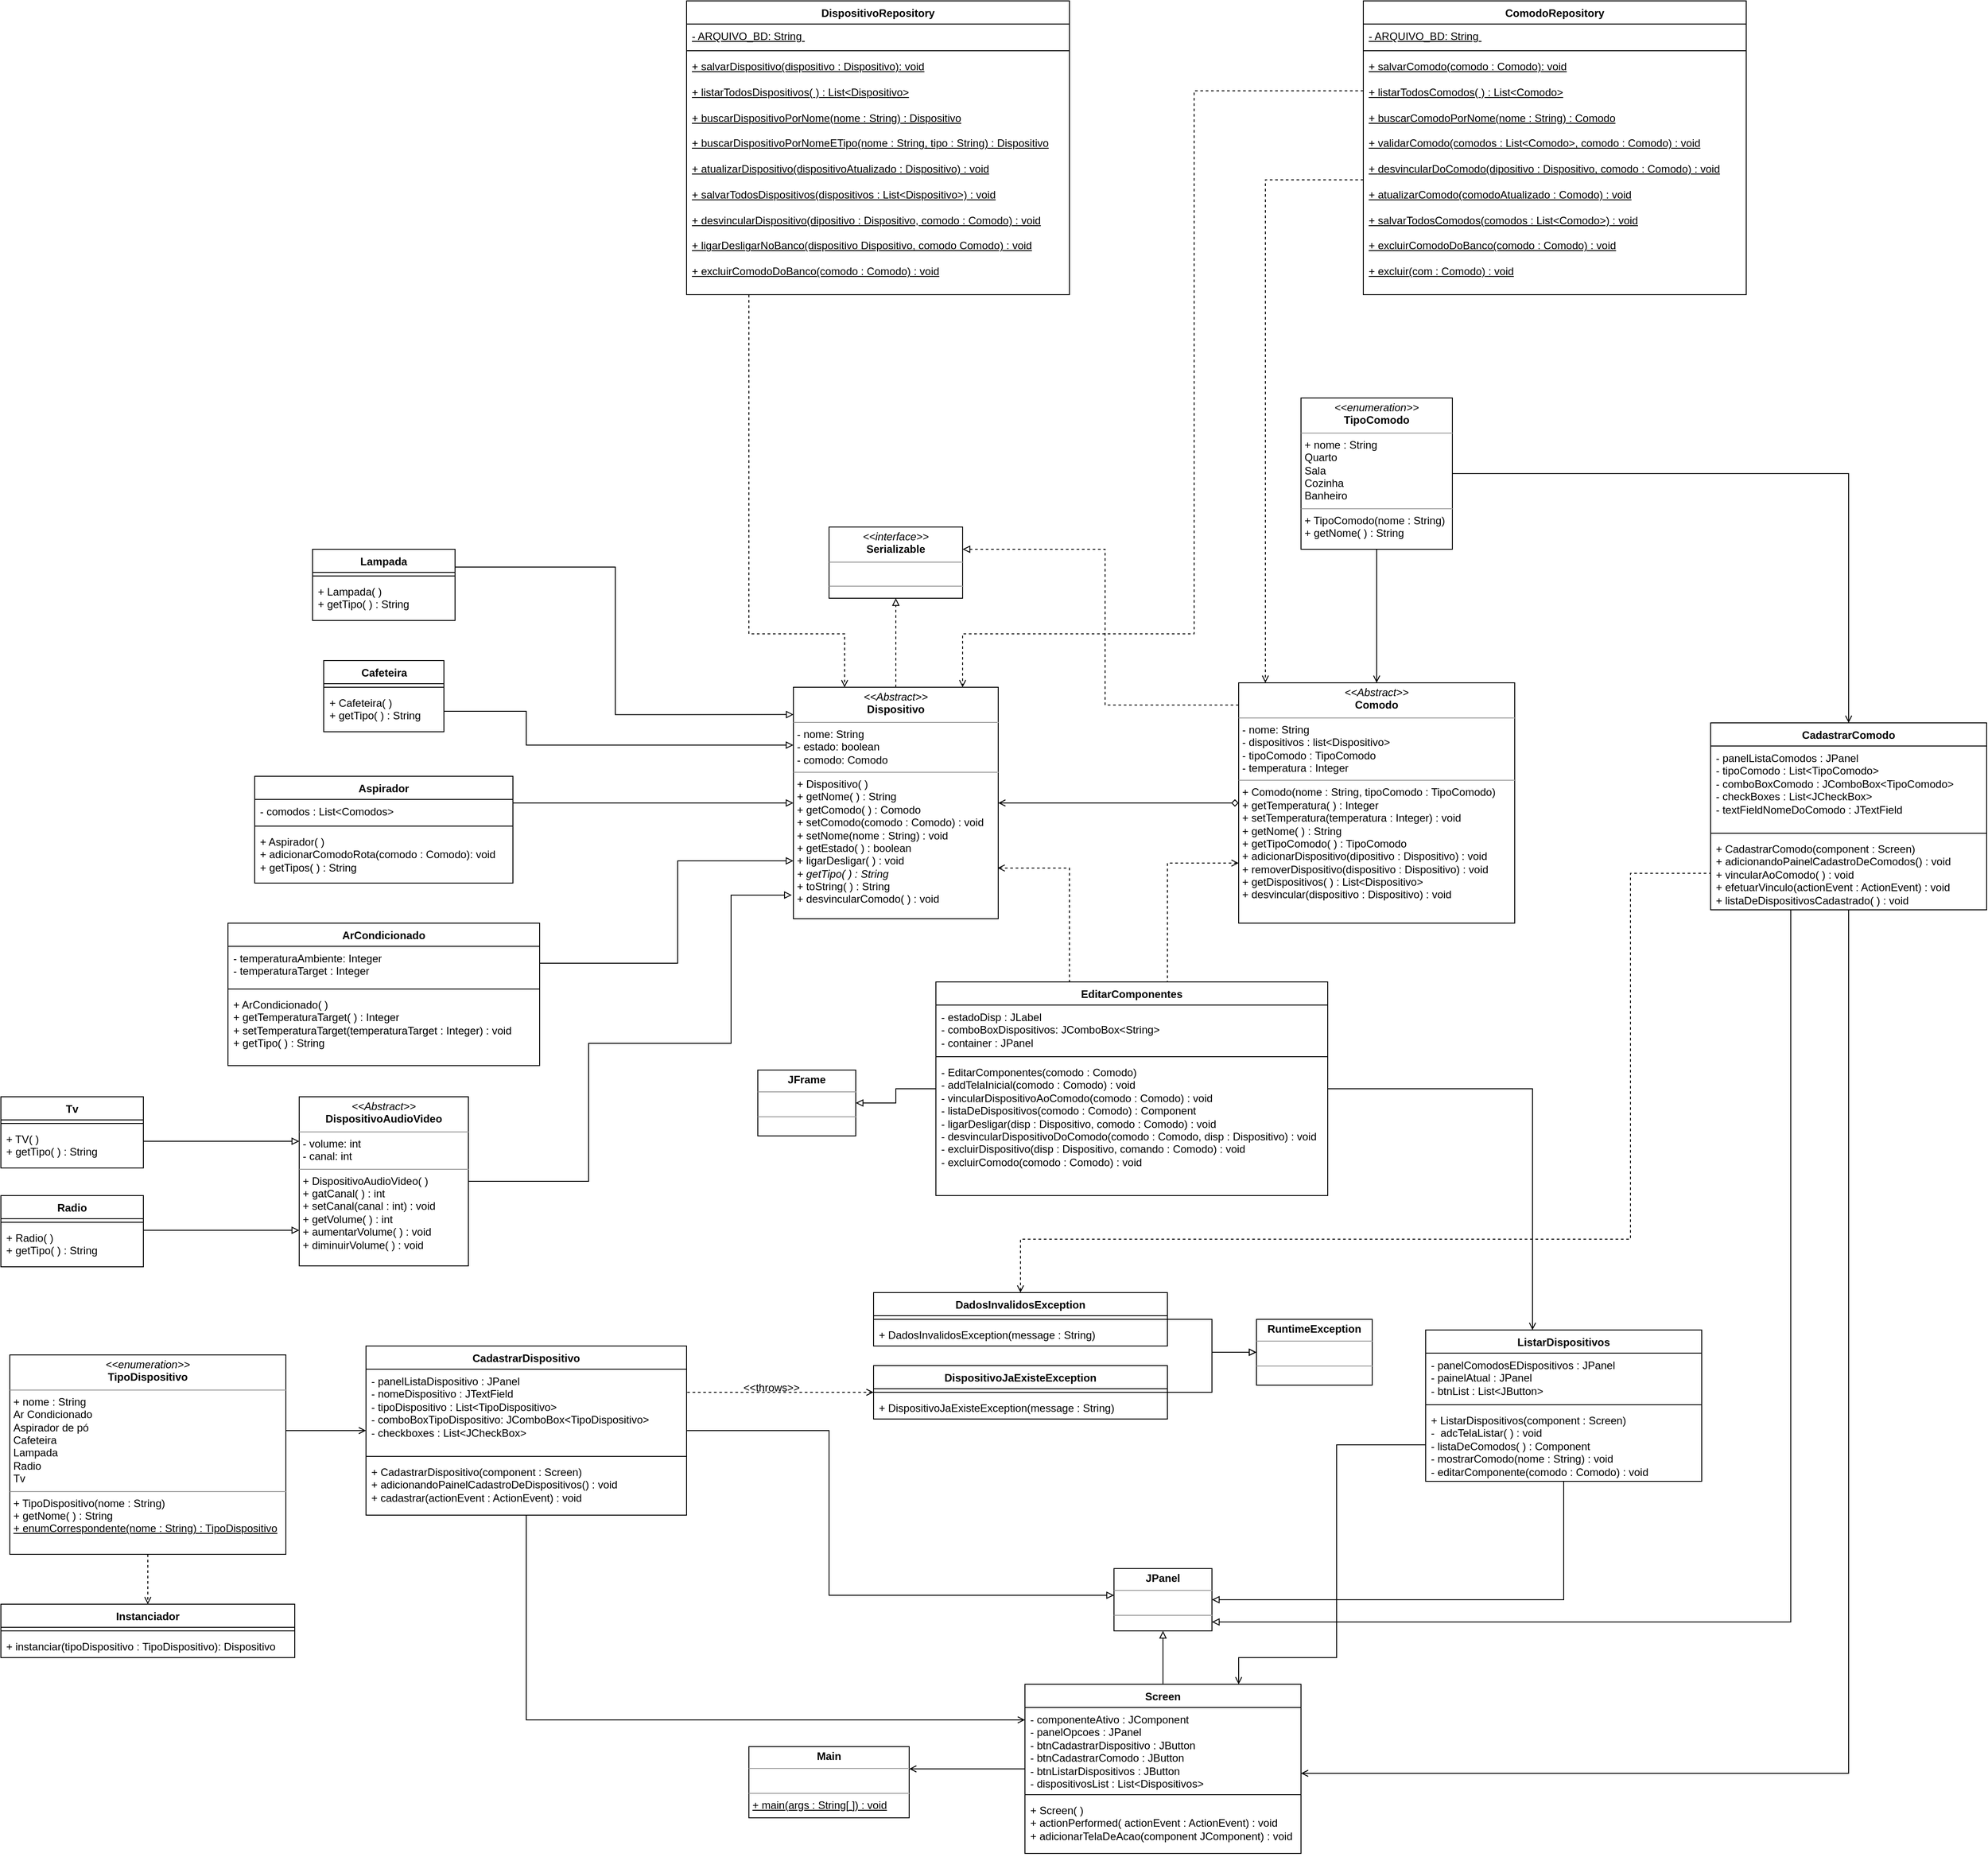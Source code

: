 <mxfile version="21.1.5" type="device">
  <diagram name="Página-1" id="9cW4-nEDKYchpZNb6eHA">
    <mxGraphModel dx="4774" dy="2460" grid="1" gridSize="10" guides="1" tooltips="1" connect="1" arrows="1" fold="1" page="1" pageScale="1" pageWidth="827" pageHeight="1169" math="0" shadow="0">
      <root>
        <mxCell id="0" />
        <mxCell id="1" parent="0" />
        <mxCell id="t9GdW167zXyRgESBG7st-1" value="" style="edgeStyle=orthogonalEdgeStyle;rounded=0;orthogonalLoop=1;jettySize=auto;html=1;endArrow=block;endFill=0;" parent="1" source="m5QQNSZ4u08WpUOfqCWW-27" target="t9GdW167zXyRgESBG7st-25" edge="1">
          <mxGeometry relative="1" as="geometry">
            <mxPoint x="-100" y="468" as="targetPoint" />
            <Array as="points">
              <mxPoint x="-770" y="360" />
              <mxPoint x="-770" y="360" />
            </Array>
          </mxGeometry>
        </mxCell>
        <mxCell id="m5QQNSZ4u08WpUOfqCWW-27" value="Tv" style="swimlane;fontStyle=1;align=center;verticalAlign=top;childLayout=stackLayout;horizontal=1;startSize=26;horizontalStack=0;resizeParent=1;resizeParentMax=0;resizeLast=0;collapsible=1;marginBottom=0;whiteSpace=wrap;html=1;" parent="1" vertex="1">
          <mxGeometry x="-960" y="310" width="160" height="80" as="geometry" />
        </mxCell>
        <mxCell id="m5QQNSZ4u08WpUOfqCWW-29" value="" style="line;strokeWidth=1;fillColor=none;align=left;verticalAlign=middle;spacingTop=-1;spacingLeft=3;spacingRight=3;rotatable=0;labelPosition=right;points=[];portConstraint=eastwest;strokeColor=inherit;" parent="m5QQNSZ4u08WpUOfqCWW-27" vertex="1">
          <mxGeometry y="26" width="160" height="8" as="geometry" />
        </mxCell>
        <mxCell id="m5QQNSZ4u08WpUOfqCWW-30" value="+ TV( )&lt;br&gt;+ getTipo( ) : String" style="text;strokeColor=none;fillColor=none;align=left;verticalAlign=top;spacingLeft=4;spacingRight=4;overflow=hidden;rotatable=0;points=[[0,0.5],[1,0.5]];portConstraint=eastwest;whiteSpace=wrap;html=1;" parent="m5QQNSZ4u08WpUOfqCWW-27" vertex="1">
          <mxGeometry y="34" width="160" height="46" as="geometry" />
        </mxCell>
        <mxCell id="WsOr0CwrHRGJlh60g0OZ-8" style="edgeStyle=orthogonalEdgeStyle;rounded=0;orthogonalLoop=1;jettySize=auto;html=1;endArrow=block;endFill=0;entryX=0.001;entryY=0.118;entryDx=0;entryDy=0;entryPerimeter=0;exitX=1;exitY=0.25;exitDx=0;exitDy=0;" edge="1" parent="1" source="m5QQNSZ4u08WpUOfqCWW-31" target="t9GdW167zXyRgESBG7st-17">
          <mxGeometry relative="1" as="geometry">
            <mxPoint x="-210" y="-190" as="targetPoint" />
            <Array as="points">
              <mxPoint x="-270" y="-285" />
              <mxPoint x="-270" y="-119" />
            </Array>
          </mxGeometry>
        </mxCell>
        <mxCell id="m5QQNSZ4u08WpUOfqCWW-31" value="Lampada" style="swimlane;fontStyle=1;align=center;verticalAlign=top;childLayout=stackLayout;horizontal=1;startSize=26;horizontalStack=0;resizeParent=1;resizeParentMax=0;resizeLast=0;collapsible=1;marginBottom=0;whiteSpace=wrap;html=1;" parent="1" vertex="1">
          <mxGeometry x="-610" y="-305" width="160" height="80" as="geometry" />
        </mxCell>
        <mxCell id="m5QQNSZ4u08WpUOfqCWW-33" value="" style="line;strokeWidth=1;fillColor=none;align=left;verticalAlign=middle;spacingTop=-1;spacingLeft=3;spacingRight=3;rotatable=0;labelPosition=right;points=[];portConstraint=eastwest;strokeColor=inherit;" parent="m5QQNSZ4u08WpUOfqCWW-31" vertex="1">
          <mxGeometry y="26" width="160" height="8" as="geometry" />
        </mxCell>
        <mxCell id="m5QQNSZ4u08WpUOfqCWW-34" value="+ Lampada( )&lt;br&gt;+ getTipo( ) : String" style="text;strokeColor=none;fillColor=none;align=left;verticalAlign=top;spacingLeft=4;spacingRight=4;overflow=hidden;rotatable=0;points=[[0,0.5],[1,0.5]];portConstraint=eastwest;whiteSpace=wrap;html=1;" parent="m5QQNSZ4u08WpUOfqCWW-31" vertex="1">
          <mxGeometry y="34" width="160" height="46" as="geometry" />
        </mxCell>
        <mxCell id="WsOr0CwrHRGJlh60g0OZ-36" style="edgeStyle=orthogonalEdgeStyle;rounded=0;orthogonalLoop=1;jettySize=auto;html=1;endArrow=block;endFill=0;" edge="1" parent="1" source="m5QQNSZ4u08WpUOfqCWW-35" target="t9GdW167zXyRgESBG7st-17">
          <mxGeometry relative="1" as="geometry">
            <Array as="points">
              <mxPoint x="-200" y="160" />
              <mxPoint x="-200" y="45" />
            </Array>
          </mxGeometry>
        </mxCell>
        <mxCell id="m5QQNSZ4u08WpUOfqCWW-35" value="ArCondicionado" style="swimlane;fontStyle=1;align=center;verticalAlign=top;childLayout=stackLayout;horizontal=1;startSize=26;horizontalStack=0;resizeParent=1;resizeParentMax=0;resizeLast=0;collapsible=1;marginBottom=0;whiteSpace=wrap;html=1;" parent="1" vertex="1">
          <mxGeometry x="-705" y="115" width="350" height="160" as="geometry" />
        </mxCell>
        <mxCell id="m5QQNSZ4u08WpUOfqCWW-36" value="- temperaturaAmbiente: Integer&lt;br&gt;- temperaturaTarget : Integer" style="text;strokeColor=none;fillColor=none;align=left;verticalAlign=top;spacingLeft=4;spacingRight=4;overflow=hidden;rotatable=0;points=[[0,0.5],[1,0.5]];portConstraint=eastwest;whiteSpace=wrap;html=1;" parent="m5QQNSZ4u08WpUOfqCWW-35" vertex="1">
          <mxGeometry y="26" width="350" height="44" as="geometry" />
        </mxCell>
        <mxCell id="m5QQNSZ4u08WpUOfqCWW-37" value="" style="line;strokeWidth=1;fillColor=none;align=left;verticalAlign=middle;spacingTop=-1;spacingLeft=3;spacingRight=3;rotatable=0;labelPosition=right;points=[];portConstraint=eastwest;strokeColor=inherit;" parent="m5QQNSZ4u08WpUOfqCWW-35" vertex="1">
          <mxGeometry y="70" width="350" height="8" as="geometry" />
        </mxCell>
        <mxCell id="m5QQNSZ4u08WpUOfqCWW-38" value="+ ArCondicionado( )&lt;br&gt;+ getTemperaturaTarget( ) : Integer&lt;br&gt;+ setTemperaturaTarget(temperaturaTarget : Integer) : void&lt;br&gt;+ getTipo( ) : String" style="text;strokeColor=none;fillColor=none;align=left;verticalAlign=top;spacingLeft=4;spacingRight=4;overflow=hidden;rotatable=0;points=[[0,0.5],[1,0.5]];portConstraint=eastwest;whiteSpace=wrap;html=1;" parent="m5QQNSZ4u08WpUOfqCWW-35" vertex="1">
          <mxGeometry y="78" width="350" height="82" as="geometry" />
        </mxCell>
        <mxCell id="t9GdW167zXyRgESBG7st-18" style="edgeStyle=orthogonalEdgeStyle;rounded=0;orthogonalLoop=1;jettySize=auto;html=1;endArrow=block;endFill=0;exitX=1;exitY=0.5;exitDx=0;exitDy=0;" parent="1" source="m5QQNSZ4u08WpUOfqCWW-50" target="t9GdW167zXyRgESBG7st-17" edge="1">
          <mxGeometry relative="1" as="geometry">
            <Array as="points">
              <mxPoint x="-370" y="-123" />
              <mxPoint x="-370" y="-85" />
            </Array>
          </mxGeometry>
        </mxCell>
        <mxCell id="m5QQNSZ4u08WpUOfqCWW-47" value="Cafeteira" style="swimlane;fontStyle=1;align=center;verticalAlign=top;childLayout=stackLayout;horizontal=1;startSize=26;horizontalStack=0;resizeParent=1;resizeParentMax=0;resizeLast=0;collapsible=1;marginBottom=0;whiteSpace=wrap;html=1;" parent="1" vertex="1">
          <mxGeometry x="-597.5" y="-180" width="135" height="80" as="geometry" />
        </mxCell>
        <mxCell id="m5QQNSZ4u08WpUOfqCWW-49" value="&#xa;&#xa;&#xa;" style="line;strokeWidth=1;fillColor=none;align=left;verticalAlign=middle;spacingTop=-1;spacingLeft=3;spacingRight=3;rotatable=0;labelPosition=right;points=[];portConstraint=eastwest;strokeColor=inherit;" parent="m5QQNSZ4u08WpUOfqCWW-47" vertex="1">
          <mxGeometry y="26" width="135" height="8" as="geometry" />
        </mxCell>
        <mxCell id="m5QQNSZ4u08WpUOfqCWW-50" value="+ Cafeteira( )&lt;br&gt;+ getTipo( ) : String" style="text;strokeColor=none;fillColor=none;align=left;verticalAlign=top;spacingLeft=4;spacingRight=4;overflow=hidden;rotatable=0;points=[[0,0.5],[1,0.5]];portConstraint=eastwest;whiteSpace=wrap;html=1;" parent="m5QQNSZ4u08WpUOfqCWW-47" vertex="1">
          <mxGeometry y="34" width="135" height="46" as="geometry" />
        </mxCell>
        <mxCell id="t9GdW167zXyRgESBG7st-2" value="" style="edgeStyle=orthogonalEdgeStyle;rounded=0;orthogonalLoop=1;jettySize=auto;html=1;endArrow=block;endFill=0;" parent="1" source="m5QQNSZ4u08WpUOfqCWW-51" target="t9GdW167zXyRgESBG7st-25" edge="1">
          <mxGeometry relative="1" as="geometry">
            <mxPoint x="-160" y="560" as="targetPoint" />
            <Array as="points">
              <mxPoint x="-740" y="460" />
              <mxPoint x="-740" y="460" />
            </Array>
          </mxGeometry>
        </mxCell>
        <mxCell id="m5QQNSZ4u08WpUOfqCWW-51" value="Radio" style="swimlane;fontStyle=1;align=center;verticalAlign=top;childLayout=stackLayout;horizontal=1;startSize=26;horizontalStack=0;resizeParent=1;resizeParentMax=0;resizeLast=0;collapsible=1;marginBottom=0;whiteSpace=wrap;html=1;" parent="1" vertex="1">
          <mxGeometry x="-960" y="421" width="160" height="80" as="geometry" />
        </mxCell>
        <mxCell id="m5QQNSZ4u08WpUOfqCWW-53" value="" style="line;strokeWidth=1;fillColor=none;align=left;verticalAlign=middle;spacingTop=-1;spacingLeft=3;spacingRight=3;rotatable=0;labelPosition=right;points=[];portConstraint=eastwest;strokeColor=inherit;" parent="m5QQNSZ4u08WpUOfqCWW-51" vertex="1">
          <mxGeometry y="26" width="160" height="8" as="geometry" />
        </mxCell>
        <mxCell id="m5QQNSZ4u08WpUOfqCWW-54" value="+ Radio( )&lt;br&gt;+ getTipo( ) : String" style="text;strokeColor=none;fillColor=none;align=left;verticalAlign=top;spacingLeft=4;spacingRight=4;overflow=hidden;rotatable=0;points=[[0,0.5],[1,0.5]];portConstraint=eastwest;whiteSpace=wrap;html=1;" parent="m5QQNSZ4u08WpUOfqCWW-51" vertex="1">
          <mxGeometry y="34" width="160" height="46" as="geometry" />
        </mxCell>
        <mxCell id="t9GdW167zXyRgESBG7st-3" style="edgeStyle=orthogonalEdgeStyle;rounded=0;orthogonalLoop=1;jettySize=auto;html=1;endArrow=block;endFill=0;entryX=-0.008;entryY=0.898;entryDx=0;entryDy=0;entryPerimeter=0;" parent="1" source="t9GdW167zXyRgESBG7st-25" target="t9GdW167zXyRgESBG7st-17" edge="1">
          <mxGeometry relative="1" as="geometry">
            <mxPoint x="-20" y="420" as="sourcePoint" />
            <mxPoint x="-20" y="330" as="targetPoint" />
            <Array as="points">
              <mxPoint x="-300" y="405" />
              <mxPoint x="-300" y="250" />
              <mxPoint x="-140" y="250" />
              <mxPoint x="-140" y="84" />
            </Array>
          </mxGeometry>
        </mxCell>
        <mxCell id="t9GdW167zXyRgESBG7st-19" style="edgeStyle=orthogonalEdgeStyle;rounded=0;orthogonalLoop=1;jettySize=auto;html=1;endArrow=block;endFill=0;" parent="1" source="m5QQNSZ4u08WpUOfqCWW-68" target="t9GdW167zXyRgESBG7st-17" edge="1">
          <mxGeometry relative="1" as="geometry">
            <mxPoint x="-225" y="70" as="targetPoint" />
            <Array as="points">
              <mxPoint x="-370" y="-20" />
              <mxPoint x="-370" y="-20" />
            </Array>
          </mxGeometry>
        </mxCell>
        <mxCell id="m5QQNSZ4u08WpUOfqCWW-68" value="Aspirador" style="swimlane;fontStyle=1;align=center;verticalAlign=top;childLayout=stackLayout;horizontal=1;startSize=26;horizontalStack=0;resizeParent=1;resizeParentMax=0;resizeLast=0;collapsible=1;marginBottom=0;whiteSpace=wrap;html=1;" parent="1" vertex="1">
          <mxGeometry x="-675" y="-50" width="290" height="120" as="geometry" />
        </mxCell>
        <mxCell id="m5QQNSZ4u08WpUOfqCWW-69" value="- comodos : List&amp;lt;Comodos&amp;gt;" style="text;strokeColor=none;fillColor=none;align=left;verticalAlign=top;spacingLeft=4;spacingRight=4;overflow=hidden;rotatable=0;points=[[0,0.5],[1,0.5]];portConstraint=eastwest;whiteSpace=wrap;html=1;" parent="m5QQNSZ4u08WpUOfqCWW-68" vertex="1">
          <mxGeometry y="26" width="290" height="26" as="geometry" />
        </mxCell>
        <mxCell id="m5QQNSZ4u08WpUOfqCWW-70" value="" style="line;strokeWidth=1;fillColor=none;align=left;verticalAlign=middle;spacingTop=-1;spacingLeft=3;spacingRight=3;rotatable=0;labelPosition=right;points=[];portConstraint=eastwest;strokeColor=inherit;" parent="m5QQNSZ4u08WpUOfqCWW-68" vertex="1">
          <mxGeometry y="52" width="290" height="8" as="geometry" />
        </mxCell>
        <mxCell id="m5QQNSZ4u08WpUOfqCWW-71" value="+ Aspirador( )&lt;br&gt;+ adicionarComodoRota(comodo : Comodo): void&lt;br&gt;+ getTipos( ) : String" style="text;strokeColor=none;fillColor=none;align=left;verticalAlign=top;spacingLeft=4;spacingRight=4;overflow=hidden;rotatable=0;points=[[0,0.5],[1,0.5]];portConstraint=eastwest;whiteSpace=wrap;html=1;" parent="m5QQNSZ4u08WpUOfqCWW-68" vertex="1">
          <mxGeometry y="60" width="290" height="60" as="geometry" />
        </mxCell>
        <mxCell id="t9GdW167zXyRgESBG7st-27" style="edgeStyle=orthogonalEdgeStyle;rounded=0;orthogonalLoop=1;jettySize=auto;html=1;endArrow=none;endFill=0;startArrow=open;startFill=0;" parent="1" source="t9GdW167zXyRgESBG7st-4" target="WsOr0CwrHRGJlh60g0OZ-9" edge="1">
          <mxGeometry relative="1" as="geometry">
            <Array as="points" />
            <mxPoint x="640" y="-250" as="sourcePoint" />
            <mxPoint x="290" y="-77.0" as="targetPoint" />
          </mxGeometry>
        </mxCell>
        <mxCell id="t9GdW167zXyRgESBG7st-4" value="&lt;p style=&quot;margin:0px;margin-top:4px;text-align:center;&quot;&gt;&lt;i&gt;&amp;lt;&amp;lt;Abstract&amp;gt;&amp;gt;&lt;/i&gt;&lt;br&gt;&lt;b&gt;Comodo&lt;/b&gt;&lt;/p&gt;&lt;hr size=&quot;1&quot;&gt;&lt;p style=&quot;margin:0px;margin-left:4px;&quot;&gt;- nome: String&lt;/p&gt;&lt;p style=&quot;margin:0px;margin-left:4px;&quot;&gt;- dispositivos : list&amp;lt;Dispositivo&amp;gt;&lt;/p&gt;&lt;p style=&quot;margin:0px;margin-left:4px;&quot;&gt;- tipoComodo : TipoComodo&lt;/p&gt;&lt;p style=&quot;margin:0px;margin-left:4px;&quot;&gt;- temperatura : Integer&lt;/p&gt;&lt;hr size=&quot;1&quot;&gt;&lt;p style=&quot;margin:0px;margin-left:4px;&quot;&gt;+ Comodo(nome : String, tipoComodo : TipoComodo)&lt;br&gt;&lt;/p&gt;&lt;p style=&quot;margin:0px;margin-left:4px;&quot;&gt;+ getTemperatura( ) : Integer&lt;/p&gt;&lt;p style=&quot;margin:0px;margin-left:4px;&quot;&gt;+ setTemperatura(temperatura : Integer) : void&lt;/p&gt;&lt;p style=&quot;margin:0px;margin-left:4px;&quot;&gt;+ getNome( ) : String&lt;/p&gt;&lt;p style=&quot;margin:0px;margin-left:4px;&quot;&gt;+ getTipoComodo( ) : TipoComodo&lt;/p&gt;&lt;p style=&quot;margin:0px;margin-left:4px;&quot;&gt;+ adicionarDispositivo(dipositivo : Dispositivo) : void&lt;/p&gt;&lt;p style=&quot;margin:0px;margin-left:4px;&quot;&gt;+ removerDispositivo(dispositivo : Dispositivo) : void&lt;/p&gt;&lt;p style=&quot;margin:0px;margin-left:4px;&quot;&gt;+ getDispositivos( ) : List&amp;lt;Dispositivo&amp;gt;&lt;/p&gt;&lt;p style=&quot;margin:0px;margin-left:4px;&quot;&gt;+ desvincular(dispositivo : Dispositivo) : void&lt;/p&gt;" style="verticalAlign=top;align=left;overflow=fill;fontSize=12;fontFamily=Helvetica;html=1;whiteSpace=wrap;" parent="1" vertex="1">
          <mxGeometry x="430" y="-155" width="310" height="270" as="geometry" />
        </mxCell>
        <mxCell id="WsOr0CwrHRGJlh60g0OZ-44" style="edgeStyle=orthogonalEdgeStyle;rounded=0;orthogonalLoop=1;jettySize=auto;html=1;endArrow=open;endFill=0;dashed=1;" edge="1" parent="1" source="t9GdW167zXyRgESBG7st-11" target="E7f-zxkmuoUivOyX0J2V-10">
          <mxGeometry relative="1" as="geometry" />
        </mxCell>
        <mxCell id="t9GdW167zXyRgESBG7st-11" value="&lt;p style=&quot;margin:0px;margin-top:4px;text-align:center;&quot;&gt;&lt;i&gt;&amp;lt;&amp;lt;enumeration&amp;gt;&amp;gt;&lt;/i&gt;&lt;br&gt;&lt;b&gt;TipoDispositivo&lt;/b&gt;&lt;/p&gt;&lt;hr size=&quot;1&quot;&gt;&lt;p style=&quot;margin:0px;margin-left:4px;&quot;&gt;+ nome : String&lt;/p&gt;&lt;p style=&quot;margin:0px;margin-left:4px;&quot;&gt;Ar Condicionado&lt;/p&gt;&lt;p style=&quot;margin:0px;margin-left:4px;&quot;&gt;Aspirador de pó&lt;/p&gt;&lt;p style=&quot;margin:0px;margin-left:4px;&quot;&gt;Cafeteira&lt;/p&gt;&lt;p style=&quot;margin:0px;margin-left:4px;&quot;&gt;Lampada&lt;/p&gt;&lt;p style=&quot;margin:0px;margin-left:4px;&quot;&gt;Radio&lt;/p&gt;&lt;p style=&quot;margin:0px;margin-left:4px;&quot;&gt;Tv&lt;/p&gt;&lt;hr size=&quot;1&quot;&gt;&lt;p style=&quot;margin:0px;margin-left:4px;&quot;&gt;+ TipoDispositivo(nome : String)&lt;br&gt;&lt;/p&gt;&lt;p style=&quot;margin:0px;margin-left:4px;&quot;&gt;+ getNome( ) : String&lt;/p&gt;&lt;p style=&quot;margin:0px;margin-left:4px;&quot;&gt;&lt;u&gt;+ enumCorrespondente(nome : String) : TipoDispositivo&lt;/u&gt;&lt;/p&gt;" style="verticalAlign=top;align=left;overflow=fill;fontSize=12;fontFamily=Helvetica;html=1;whiteSpace=wrap;" parent="1" vertex="1">
          <mxGeometry x="-950" y="600" width="310" height="224" as="geometry" />
        </mxCell>
        <mxCell id="WsOr0CwrHRGJlh60g0OZ-41" style="edgeStyle=orthogonalEdgeStyle;rounded=0;orthogonalLoop=1;jettySize=auto;html=1;dashed=1;endArrow=block;endFill=0;" edge="1" parent="1" source="t9GdW167zXyRgESBG7st-17" target="WsOr0CwrHRGJlh60g0OZ-40">
          <mxGeometry relative="1" as="geometry" />
        </mxCell>
        <mxCell id="WsOr0CwrHRGJlh60g0OZ-42" style="edgeStyle=orthogonalEdgeStyle;rounded=0;orthogonalLoop=1;jettySize=auto;html=1;startArrow=open;startFill=0;endArrow=diamond;endFill=0;" edge="1" parent="1" source="t9GdW167zXyRgESBG7st-17" target="t9GdW167zXyRgESBG7st-4">
          <mxGeometry relative="1" as="geometry" />
        </mxCell>
        <mxCell id="t9GdW167zXyRgESBG7st-17" value="&lt;p style=&quot;margin:0px;margin-top:4px;text-align:center;&quot;&gt;&lt;i&gt;&amp;lt;&amp;lt;Abstract&amp;gt;&amp;gt;&lt;/i&gt;&lt;br&gt;&lt;b&gt;Dispositivo&lt;/b&gt;&lt;/p&gt;&lt;hr size=&quot;1&quot;&gt;&lt;p style=&quot;margin:0px;margin-left:4px;&quot;&gt;- nome: String&lt;/p&gt;&lt;p style=&quot;margin:0px;margin-left:4px;&quot;&gt;- estado: boolean&lt;/p&gt;&lt;p style=&quot;margin:0px;margin-left:4px;&quot;&gt;- comodo: Comodo&lt;/p&gt;&lt;hr size=&quot;1&quot;&gt;&lt;p style=&quot;margin:0px;margin-left:4px;&quot;&gt;+ Dispositivo( )&lt;/p&gt;&lt;p style=&quot;margin:0px;margin-left:4px;&quot;&gt;+ getNome( ) : String&lt;/p&gt;&lt;p style=&quot;margin:0px;margin-left:4px;&quot;&gt;+ getComodo( ) : Comodo&lt;/p&gt;&lt;p style=&quot;margin:0px;margin-left:4px;&quot;&gt;+ setComodo(comodo : Comodo) : void&lt;/p&gt;&lt;p style=&quot;margin:0px;margin-left:4px;&quot;&gt;+ setNome(nome : String) : void&lt;/p&gt;&lt;p style=&quot;margin:0px;margin-left:4px;&quot;&gt;+ getEstado( ) : boolean&lt;/p&gt;&lt;p style=&quot;margin:0px;margin-left:4px;&quot;&gt;+ ligarDesligar( ) : void&lt;/p&gt;&lt;p style=&quot;margin:0px;margin-left:4px;&quot;&gt;&lt;i&gt;+ getTipo( ) : String&lt;/i&gt;&lt;/p&gt;&lt;p style=&quot;margin:0px;margin-left:4px;&quot;&gt;+ toString( ) : String&lt;/p&gt;&lt;p style=&quot;margin:0px;margin-left:4px;&quot;&gt;+ desvincularComodo( ) : void&lt;/p&gt;" style="verticalAlign=top;align=left;overflow=fill;fontSize=12;fontFamily=Helvetica;html=1;whiteSpace=wrap;" parent="1" vertex="1">
          <mxGeometry x="-70" y="-150" width="230" height="260" as="geometry" />
        </mxCell>
        <mxCell id="t9GdW167zXyRgESBG7st-25" value="&lt;p style=&quot;margin:0px;margin-top:4px;text-align:center;&quot;&gt;&lt;i&gt;&amp;lt;&amp;lt;Abstract&amp;gt;&amp;gt;&lt;/i&gt;&lt;br&gt;&lt;b&gt;DispositivoAudioVideo&lt;/b&gt;&lt;/p&gt;&lt;hr size=&quot;1&quot;&gt;&lt;p style=&quot;margin:0px;margin-left:4px;&quot;&gt;- volume: int&lt;/p&gt;&lt;p style=&quot;margin:0px;margin-left:4px;&quot;&gt;- canal: int&lt;/p&gt;&lt;hr size=&quot;1&quot;&gt;&lt;p style=&quot;margin:0px;margin-left:4px;&quot;&gt;+ DispositivoAudioVideo( )&lt;/p&gt;&lt;p style=&quot;margin:0px;margin-left:4px;&quot;&gt;+ gatCanal( ) : int&lt;/p&gt;&lt;p style=&quot;margin:0px;margin-left:4px;&quot;&gt;+ setCanal(canal : int) : void&lt;/p&gt;&lt;p style=&quot;margin:0px;margin-left:4px;&quot;&gt;+ getVolume( ) : int&lt;/p&gt;&lt;p style=&quot;margin:0px;margin-left:4px;&quot;&gt;+ aumentarVolume( ) : void&lt;/p&gt;&lt;p style=&quot;margin:0px;margin-left:4px;&quot;&gt;+ diminuirVolume( ) : void&lt;/p&gt;" style="verticalAlign=top;align=left;overflow=fill;fontSize=12;fontFamily=Helvetica;html=1;whiteSpace=wrap;" parent="1" vertex="1">
          <mxGeometry x="-625" y="310" width="190" height="190" as="geometry" />
        </mxCell>
        <mxCell id="E7f-zxkmuoUivOyX0J2V-1" value="ComodoRepository" style="swimlane;fontStyle=1;align=center;verticalAlign=top;childLayout=stackLayout;horizontal=1;startSize=26;horizontalStack=0;resizeParent=1;resizeParentMax=0;resizeLast=0;collapsible=1;marginBottom=0;whiteSpace=wrap;html=1;" parent="1" vertex="1">
          <mxGeometry x="570" y="-921" width="430" height="330" as="geometry" />
        </mxCell>
        <mxCell id="E7f-zxkmuoUivOyX0J2V-2" value="&lt;u&gt;- ARQUIVO_BD: String&amp;nbsp;&lt;/u&gt;" style="text;strokeColor=none;fillColor=none;align=left;verticalAlign=top;spacingLeft=4;spacingRight=4;overflow=hidden;rotatable=0;points=[[0,0.5],[1,0.5]];portConstraint=eastwest;whiteSpace=wrap;html=1;" parent="E7f-zxkmuoUivOyX0J2V-1" vertex="1">
          <mxGeometry y="26" width="430" height="26" as="geometry" />
        </mxCell>
        <mxCell id="E7f-zxkmuoUivOyX0J2V-3" value="" style="line;strokeWidth=1;fillColor=none;align=left;verticalAlign=middle;spacingTop=-1;spacingLeft=3;spacingRight=3;rotatable=0;labelPosition=right;points=[];portConstraint=eastwest;strokeColor=inherit;" parent="E7f-zxkmuoUivOyX0J2V-1" vertex="1">
          <mxGeometry y="52" width="430" height="8" as="geometry" />
        </mxCell>
        <mxCell id="E7f-zxkmuoUivOyX0J2V-4" value="&lt;u&gt;+ salvarComodo(comodo : Comodo): void&lt;br&gt;&lt;br&gt;+ listarTodosComodos( ) : List&amp;lt;Comodo&amp;gt;&lt;br&gt;&lt;br&gt;+ buscarComodoPorNome(nome : String) : Comodo&lt;br&gt;&lt;br&gt;+ validarComodo(comodos : List&amp;lt;Comodo&amp;gt;, comodo : Comodo) : void&lt;br&gt;&lt;br&gt;+&amp;nbsp;&lt;/u&gt;&lt;u style=&quot;border-color: var(--border-color);&quot;&gt;desvincularDoComodo(dipositivo : Dispositivo, comodo : Comodo) : void&lt;/u&gt;&lt;u&gt;&lt;br&gt;&lt;br&gt;+ atualizarComodo(comodoAtualizado : Comodo) : void&lt;br&gt;&lt;br&gt;+ salvarTodosComodos(comodos : List&amp;lt;Comodo&amp;gt;) : void&lt;br&gt;&lt;br&gt;+ excluirComodoDoBanco(comodo : Comodo) : void&lt;br&gt;&lt;br&gt;+ excluir(com : Comodo) : void&lt;br&gt;&lt;/u&gt;" style="text;strokeColor=none;fillColor=none;align=left;verticalAlign=top;spacingLeft=4;spacingRight=4;overflow=hidden;rotatable=0;points=[[0,0.5],[1,0.5]];portConstraint=eastwest;whiteSpace=wrap;html=1;" parent="E7f-zxkmuoUivOyX0J2V-1" vertex="1">
          <mxGeometry y="60" width="430" height="270" as="geometry" />
        </mxCell>
        <mxCell id="E7f-zxkmuoUivOyX0J2V-6" value="DispositivoRepository" style="swimlane;fontStyle=1;align=center;verticalAlign=top;childLayout=stackLayout;horizontal=1;startSize=26;horizontalStack=0;resizeParent=1;resizeParentMax=0;resizeLast=0;collapsible=1;marginBottom=0;whiteSpace=wrap;html=1;" parent="1" vertex="1">
          <mxGeometry x="-190" y="-921" width="430" height="330" as="geometry" />
        </mxCell>
        <mxCell id="E7f-zxkmuoUivOyX0J2V-7" value="&lt;u&gt;- ARQUIVO_BD: String&amp;nbsp;&lt;/u&gt;" style="text;strokeColor=none;fillColor=none;align=left;verticalAlign=top;spacingLeft=4;spacingRight=4;overflow=hidden;rotatable=0;points=[[0,0.5],[1,0.5]];portConstraint=eastwest;whiteSpace=wrap;html=1;" parent="E7f-zxkmuoUivOyX0J2V-6" vertex="1">
          <mxGeometry y="26" width="430" height="26" as="geometry" />
        </mxCell>
        <mxCell id="E7f-zxkmuoUivOyX0J2V-8" value="" style="line;strokeWidth=1;fillColor=none;align=left;verticalAlign=middle;spacingTop=-1;spacingLeft=3;spacingRight=3;rotatable=0;labelPosition=right;points=[];portConstraint=eastwest;strokeColor=inherit;" parent="E7f-zxkmuoUivOyX0J2V-6" vertex="1">
          <mxGeometry y="52" width="430" height="8" as="geometry" />
        </mxCell>
        <mxCell id="E7f-zxkmuoUivOyX0J2V-9" value="&lt;u&gt;+ salvarDispositivo(dispositivo : Dispositivo): void&lt;br&gt;&lt;br&gt;+ listarTodosDispositivos( ) : List&amp;lt;Dispositivo&amp;gt;&lt;br&gt;&lt;br&gt;+ buscarDispositivoPorNome(nome : String) : Dispositivo&lt;br&gt;&lt;br&gt;&lt;/u&gt;&lt;u style=&quot;border-color: var(--border-color);&quot;&gt;+ buscarDispositivoPorNomeETipo(nome : String, tipo : String) : Dispositivo&lt;/u&gt;&lt;u&gt;&lt;br&gt;&lt;br&gt;&lt;/u&gt;&lt;u style=&quot;border-color: var(--border-color);&quot;&gt;+ atualizarDispositivo(dispositivoAtualizado : Dispositivo) : void&lt;/u&gt;&lt;u&gt;&lt;br&gt;&lt;br&gt;+ salvarTodosDispositivos(dispositivos : List&amp;lt;Dispositivo&amp;gt;) : void&lt;br&gt;&lt;br&gt;&lt;/u&gt;&lt;u style=&quot;border-color: var(--border-color);&quot;&gt;+&amp;nbsp;&lt;/u&gt;&lt;u style=&quot;border-color: var(--border-color);&quot;&gt;desvincularDispositivo(dipositivo : Dispositivo, comodo : Comodo) : void&lt;br&gt;&lt;/u&gt;&lt;u&gt;&lt;br&gt;+ ligarDesligarNoBanco(dispositivo Dispositivo, comodo Comodo) : void&lt;br&gt;&lt;br&gt;+ excluirComodoDoBanco(comodo : Comodo) : void&lt;br&gt;&lt;/u&gt;" style="text;strokeColor=none;fillColor=none;align=left;verticalAlign=top;spacingLeft=4;spacingRight=4;overflow=hidden;rotatable=0;points=[[0,0.5],[1,0.5]];portConstraint=eastwest;whiteSpace=wrap;html=1;" parent="E7f-zxkmuoUivOyX0J2V-6" vertex="1">
          <mxGeometry y="60" width="430" height="270" as="geometry" />
        </mxCell>
        <mxCell id="E7f-zxkmuoUivOyX0J2V-10" value="Instanciador" style="swimlane;fontStyle=1;align=center;verticalAlign=top;childLayout=stackLayout;horizontal=1;startSize=26;horizontalStack=0;resizeParent=1;resizeParentMax=0;resizeLast=0;collapsible=1;marginBottom=0;whiteSpace=wrap;html=1;" parent="1" vertex="1">
          <mxGeometry x="-960" y="880" width="330" height="60" as="geometry" />
        </mxCell>
        <mxCell id="E7f-zxkmuoUivOyX0J2V-12" value="" style="line;strokeWidth=1;fillColor=none;align=left;verticalAlign=middle;spacingTop=-1;spacingLeft=3;spacingRight=3;rotatable=0;labelPosition=right;points=[];portConstraint=eastwest;strokeColor=inherit;" parent="E7f-zxkmuoUivOyX0J2V-10" vertex="1">
          <mxGeometry y="26" width="330" height="8" as="geometry" />
        </mxCell>
        <mxCell id="E7f-zxkmuoUivOyX0J2V-13" value="+ instanciar(tipoDispositivo : TipoDispositivo): Dispositivo" style="text;strokeColor=none;fillColor=none;align=left;verticalAlign=top;spacingLeft=4;spacingRight=4;overflow=hidden;rotatable=0;points=[[0,0.5],[1,0.5]];portConstraint=eastwest;whiteSpace=wrap;html=1;" parent="E7f-zxkmuoUivOyX0J2V-10" vertex="1">
          <mxGeometry y="34" width="330" height="26" as="geometry" />
        </mxCell>
        <mxCell id="WsOr0CwrHRGJlh60g0OZ-9" value="&lt;p style=&quot;margin:0px;margin-top:4px;text-align:center;&quot;&gt;&lt;i&gt;&amp;lt;&amp;lt;enumeration&amp;gt;&amp;gt;&lt;/i&gt;&lt;br&gt;&lt;b&gt;TipoComodo&lt;/b&gt;&lt;/p&gt;&lt;hr size=&quot;1&quot;&gt;&lt;p style=&quot;margin:0px;margin-left:4px;&quot;&gt;+ nome : String&lt;/p&gt;&lt;p style=&quot;margin:0px;margin-left:4px;&quot;&gt;&lt;span style=&quot;background-color: initial;&quot;&gt;Quarto&lt;/span&gt;&lt;/p&gt;&lt;p style=&quot;margin:0px;margin-left:4px;&quot;&gt;&lt;span style=&quot;background-color: initial;&quot;&gt;Sala&lt;br&gt;&lt;/span&gt;&lt;/p&gt;&lt;p style=&quot;margin:0px;margin-left:4px;&quot;&gt;&lt;span style=&quot;background-color: initial;&quot;&gt;Cozinha&lt;/span&gt;&lt;/p&gt;&lt;p style=&quot;margin:0px;margin-left:4px;&quot;&gt;&lt;span style=&quot;background-color: initial;&quot;&gt;Banheiro&lt;/span&gt;&lt;/p&gt;&lt;hr size=&quot;1&quot;&gt;&lt;p style=&quot;margin:0px;margin-left:4px;&quot;&gt;+ TipoComodo(nome : String)&lt;br&gt;&lt;/p&gt;&lt;p style=&quot;margin:0px;margin-left:4px;&quot;&gt;+ getNome( ) : String&lt;/p&gt;" style="verticalAlign=top;align=left;overflow=fill;fontSize=12;fontFamily=Helvetica;html=1;whiteSpace=wrap;" vertex="1" parent="1">
          <mxGeometry x="500" y="-475" width="170" height="170" as="geometry" />
        </mxCell>
        <mxCell id="WsOr0CwrHRGJlh60g0OZ-78" style="edgeStyle=orthogonalEdgeStyle;rounded=0;orthogonalLoop=1;jettySize=auto;html=1;endArrow=open;endFill=0;" edge="1" parent="1" source="WsOr0CwrHRGJlh60g0OZ-10" target="WsOr0CwrHRGJlh60g0OZ-77">
          <mxGeometry relative="1" as="geometry">
            <Array as="points">
              <mxPoint x="90" y="1065" />
              <mxPoint x="90" y="1065" />
            </Array>
          </mxGeometry>
        </mxCell>
        <mxCell id="WsOr0CwrHRGJlh60g0OZ-10" value="Screen" style="swimlane;fontStyle=1;align=center;verticalAlign=top;childLayout=stackLayout;horizontal=1;startSize=26;horizontalStack=0;resizeParent=1;resizeParentMax=0;resizeLast=0;collapsible=1;marginBottom=0;whiteSpace=wrap;html=1;" vertex="1" parent="1">
          <mxGeometry x="190" y="970" width="310" height="190" as="geometry" />
        </mxCell>
        <mxCell id="WsOr0CwrHRGJlh60g0OZ-11" value="- componenteAtivo : JComponent&lt;br&gt;- panelOpcoes : JPanel&lt;br&gt;- btnCadastrarDispositivo : JButton&lt;br&gt;- btnCadastrarComodo : JButton&lt;br&gt;- btnListarDispositivos : JButton&lt;br&gt;- dispositivosList : List&amp;lt;Dispositivos&amp;gt;" style="text;strokeColor=none;fillColor=none;align=left;verticalAlign=top;spacingLeft=4;spacingRight=4;overflow=hidden;rotatable=0;points=[[0,0.5],[1,0.5]];portConstraint=eastwest;whiteSpace=wrap;html=1;" vertex="1" parent="WsOr0CwrHRGJlh60g0OZ-10">
          <mxGeometry y="26" width="310" height="94" as="geometry" />
        </mxCell>
        <mxCell id="WsOr0CwrHRGJlh60g0OZ-12" value="" style="line;strokeWidth=1;fillColor=none;align=left;verticalAlign=middle;spacingTop=-1;spacingLeft=3;spacingRight=3;rotatable=0;labelPosition=right;points=[];portConstraint=eastwest;strokeColor=inherit;" vertex="1" parent="WsOr0CwrHRGJlh60g0OZ-10">
          <mxGeometry y="120" width="310" height="8" as="geometry" />
        </mxCell>
        <mxCell id="WsOr0CwrHRGJlh60g0OZ-13" value="+ Screen( )&lt;br&gt;+ actionPerformed( actionEvent : ActionEvent) : void&lt;br&gt;+ adicionarTelaDeAcao(component JComponent) : void" style="text;strokeColor=none;fillColor=none;align=left;verticalAlign=top;spacingLeft=4;spacingRight=4;overflow=hidden;rotatable=0;points=[[0,0.5],[1,0.5]];portConstraint=eastwest;whiteSpace=wrap;html=1;" vertex="1" parent="WsOr0CwrHRGJlh60g0OZ-10">
          <mxGeometry y="128" width="310" height="62" as="geometry" />
        </mxCell>
        <mxCell id="WsOr0CwrHRGJlh60g0OZ-47" style="edgeStyle=orthogonalEdgeStyle;rounded=0;orthogonalLoop=1;jettySize=auto;html=1;endArrow=block;endFill=0;" edge="1" parent="1" source="WsOr0CwrHRGJlh60g0OZ-14" target="WsOr0CwrHRGJlh60g0OZ-46">
          <mxGeometry relative="1" as="geometry">
            <Array as="points">
              <mxPoint x="1050" y="900" />
            </Array>
          </mxGeometry>
        </mxCell>
        <mxCell id="WsOr0CwrHRGJlh60g0OZ-14" value="CadastrarComodo" style="swimlane;fontStyle=1;align=center;verticalAlign=top;childLayout=stackLayout;horizontal=1;startSize=26;horizontalStack=0;resizeParent=1;resizeParentMax=0;resizeLast=0;collapsible=1;marginBottom=0;whiteSpace=wrap;html=1;" vertex="1" parent="1">
          <mxGeometry x="960" y="-110" width="310" height="210" as="geometry" />
        </mxCell>
        <mxCell id="WsOr0CwrHRGJlh60g0OZ-15" value="- panelListaComodos : JPanel&lt;br&gt;- tipoComodo : List&amp;lt;TipoComodo&amp;gt;&lt;br&gt;- comboBoxComodo : JComboBox&amp;lt;TipoComodo&amp;gt;&lt;br&gt;- checkBoxes : List&amp;lt;JCheckBox&amp;gt;&lt;br&gt;- textFieldNomeDoComodo : JTextField" style="text;strokeColor=none;fillColor=none;align=left;verticalAlign=top;spacingLeft=4;spacingRight=4;overflow=hidden;rotatable=0;points=[[0,0.5],[1,0.5]];portConstraint=eastwest;whiteSpace=wrap;html=1;" vertex="1" parent="WsOr0CwrHRGJlh60g0OZ-14">
          <mxGeometry y="26" width="310" height="94" as="geometry" />
        </mxCell>
        <mxCell id="WsOr0CwrHRGJlh60g0OZ-16" value="" style="line;strokeWidth=1;fillColor=none;align=left;verticalAlign=middle;spacingTop=-1;spacingLeft=3;spacingRight=3;rotatable=0;labelPosition=right;points=[];portConstraint=eastwest;strokeColor=inherit;" vertex="1" parent="WsOr0CwrHRGJlh60g0OZ-14">
          <mxGeometry y="120" width="310" height="8" as="geometry" />
        </mxCell>
        <mxCell id="WsOr0CwrHRGJlh60g0OZ-17" value="+ CadastrarComodo(component : Screen)&lt;br&gt;+ adicionandoPainelCadastroDeComodos() : void&lt;br&gt;+ vincularAoComodo( ) : void&lt;br&gt;+ efetuarVinculo(actionEvent : ActionEvent) : void&lt;br&gt;+ listaDeDispositivosCadastrado( ) : void" style="text;strokeColor=none;fillColor=none;align=left;verticalAlign=top;spacingLeft=4;spacingRight=4;overflow=hidden;rotatable=0;points=[[0,0.5],[1,0.5]];portConstraint=eastwest;whiteSpace=wrap;html=1;" vertex="1" parent="WsOr0CwrHRGJlh60g0OZ-14">
          <mxGeometry y="128" width="310" height="82" as="geometry" />
        </mxCell>
        <mxCell id="WsOr0CwrHRGJlh60g0OZ-18" value="CadastrarDispositivo" style="swimlane;fontStyle=1;align=center;verticalAlign=top;childLayout=stackLayout;horizontal=1;startSize=26;horizontalStack=0;resizeParent=1;resizeParentMax=0;resizeLast=0;collapsible=1;marginBottom=0;whiteSpace=wrap;html=1;" vertex="1" parent="1">
          <mxGeometry x="-550" y="590" width="360" height="190" as="geometry" />
        </mxCell>
        <mxCell id="WsOr0CwrHRGJlh60g0OZ-19" value="- panelListaDispositivo : JPanel&lt;br&gt;- nomeDispositivo : JTextField&lt;br&gt;- tipoDispositivo : List&amp;lt;TipoDispositivo&amp;gt;&lt;br&gt;- comboBoxTipoDispositivo: JComboBox&amp;lt;TipoDispositivo&amp;gt;&lt;br&gt;- checkboxes : List&amp;lt;JCheckBox&amp;gt;" style="text;strokeColor=none;fillColor=none;align=left;verticalAlign=top;spacingLeft=4;spacingRight=4;overflow=hidden;rotatable=0;points=[[0,0.5],[1,0.5]];portConstraint=eastwest;whiteSpace=wrap;html=1;" vertex="1" parent="WsOr0CwrHRGJlh60g0OZ-18">
          <mxGeometry y="26" width="360" height="94" as="geometry" />
        </mxCell>
        <mxCell id="WsOr0CwrHRGJlh60g0OZ-20" value="" style="line;strokeWidth=1;fillColor=none;align=left;verticalAlign=middle;spacingTop=-1;spacingLeft=3;spacingRight=3;rotatable=0;labelPosition=right;points=[];portConstraint=eastwest;strokeColor=inherit;" vertex="1" parent="WsOr0CwrHRGJlh60g0OZ-18">
          <mxGeometry y="120" width="360" height="8" as="geometry" />
        </mxCell>
        <mxCell id="WsOr0CwrHRGJlh60g0OZ-21" value="+ CadastrarDispositivo(component : Screen)&lt;br&gt;+ adicionandoPainelCadastroDeDispositivos() : void&lt;br&gt;+ cadastrar(actionEvent : ActionEvent) : void" style="text;strokeColor=none;fillColor=none;align=left;verticalAlign=top;spacingLeft=4;spacingRight=4;overflow=hidden;rotatable=0;points=[[0,0.5],[1,0.5]];portConstraint=eastwest;whiteSpace=wrap;html=1;" vertex="1" parent="WsOr0CwrHRGJlh60g0OZ-18">
          <mxGeometry y="128" width="360" height="62" as="geometry" />
        </mxCell>
        <mxCell id="WsOr0CwrHRGJlh60g0OZ-22" value="EditarComponentes" style="swimlane;fontStyle=1;align=center;verticalAlign=top;childLayout=stackLayout;horizontal=1;startSize=26;horizontalStack=0;resizeParent=1;resizeParentMax=0;resizeLast=0;collapsible=1;marginBottom=0;whiteSpace=wrap;html=1;" vertex="1" parent="1">
          <mxGeometry x="90" y="181" width="440" height="240" as="geometry" />
        </mxCell>
        <mxCell id="WsOr0CwrHRGJlh60g0OZ-23" value="- estadoDisp : JLabel&lt;br&gt;- comboBoxDispositivos: JComboBox&amp;lt;String&amp;gt;&lt;br&gt;- container : JPanel" style="text;strokeColor=none;fillColor=none;align=left;verticalAlign=top;spacingLeft=4;spacingRight=4;overflow=hidden;rotatable=0;points=[[0,0.5],[1,0.5]];portConstraint=eastwest;whiteSpace=wrap;html=1;" vertex="1" parent="WsOr0CwrHRGJlh60g0OZ-22">
          <mxGeometry y="26" width="440" height="54" as="geometry" />
        </mxCell>
        <mxCell id="WsOr0CwrHRGJlh60g0OZ-24" value="" style="line;strokeWidth=1;fillColor=none;align=left;verticalAlign=middle;spacingTop=-1;spacingLeft=3;spacingRight=3;rotatable=0;labelPosition=right;points=[];portConstraint=eastwest;strokeColor=inherit;" vertex="1" parent="WsOr0CwrHRGJlh60g0OZ-22">
          <mxGeometry y="80" width="440" height="8" as="geometry" />
        </mxCell>
        <mxCell id="WsOr0CwrHRGJlh60g0OZ-25" value="- EditarComponentes(comodo : Comodo)&lt;br&gt;- addTelaInicial(comodo : Comodo) : void&lt;br&gt;- vincularDispositivoAoComodo(comodo : Comodo) : void&lt;br&gt;- listaDeDispositivos(comodo : Comodo) : Component&lt;br&gt;- ligarDesligar(disp : Dispositivo, comodo : Comodo) : void&lt;br&gt;- desvincularDispositivoDoComodo(comodo : Comodo, disp : Dispositivo) : void&lt;br&gt;- excluirDispositivo(disp : Dispositivo, comando : Comodo) : void&lt;br&gt;- excluirComodo(comodo : Comodo) : void" style="text;strokeColor=none;fillColor=none;align=left;verticalAlign=top;spacingLeft=4;spacingRight=4;overflow=hidden;rotatable=0;points=[[0,0.5],[1,0.5]];portConstraint=eastwest;whiteSpace=wrap;html=1;" vertex="1" parent="WsOr0CwrHRGJlh60g0OZ-22">
          <mxGeometry y="88" width="440" height="152" as="geometry" />
        </mxCell>
        <mxCell id="WsOr0CwrHRGJlh60g0OZ-26" value="ListarDispositivos" style="swimlane;fontStyle=1;align=center;verticalAlign=top;childLayout=stackLayout;horizontal=1;startSize=26;horizontalStack=0;resizeParent=1;resizeParentMax=0;resizeLast=0;collapsible=1;marginBottom=0;whiteSpace=wrap;html=1;" vertex="1" parent="1">
          <mxGeometry x="640" y="572" width="310" height="170" as="geometry" />
        </mxCell>
        <mxCell id="WsOr0CwrHRGJlh60g0OZ-27" value="- panelComodosEDispositivos : JPanel&lt;br&gt;- painelAtual : JPanel&lt;br&gt;- btnList : List&amp;lt;JButton&amp;gt;&lt;br&gt;" style="text;strokeColor=none;fillColor=none;align=left;verticalAlign=top;spacingLeft=4;spacingRight=4;overflow=hidden;rotatable=0;points=[[0,0.5],[1,0.5]];portConstraint=eastwest;whiteSpace=wrap;html=1;" vertex="1" parent="WsOr0CwrHRGJlh60g0OZ-26">
          <mxGeometry y="26" width="310" height="54" as="geometry" />
        </mxCell>
        <mxCell id="WsOr0CwrHRGJlh60g0OZ-28" value="" style="line;strokeWidth=1;fillColor=none;align=left;verticalAlign=middle;spacingTop=-1;spacingLeft=3;spacingRight=3;rotatable=0;labelPosition=right;points=[];portConstraint=eastwest;strokeColor=inherit;" vertex="1" parent="WsOr0CwrHRGJlh60g0OZ-26">
          <mxGeometry y="80" width="310" height="8" as="geometry" />
        </mxCell>
        <mxCell id="WsOr0CwrHRGJlh60g0OZ-29" value="+ ListarDispositivos(component : Screen)&lt;br&gt;-&amp;nbsp; adcTelaListar( ) : void&lt;br&gt;- listaDeComodos( ) : Component&lt;br&gt;- mostrarComodo(nome : String) : void&lt;br&gt;- editarComponente(comodo : Comodo) : void" style="text;strokeColor=none;fillColor=none;align=left;verticalAlign=top;spacingLeft=4;spacingRight=4;overflow=hidden;rotatable=0;points=[[0,0.5],[1,0.5]];portConstraint=eastwest;whiteSpace=wrap;html=1;" vertex="1" parent="WsOr0CwrHRGJlh60g0OZ-26">
          <mxGeometry y="88" width="310" height="82" as="geometry" />
        </mxCell>
        <mxCell id="WsOr0CwrHRGJlh60g0OZ-30" value="DadosInvalidosException" style="swimlane;fontStyle=1;align=center;verticalAlign=top;childLayout=stackLayout;horizontal=1;startSize=26;horizontalStack=0;resizeParent=1;resizeParentMax=0;resizeLast=0;collapsible=1;marginBottom=0;whiteSpace=wrap;html=1;" vertex="1" parent="1">
          <mxGeometry x="20" y="530" width="330" height="60" as="geometry" />
        </mxCell>
        <mxCell id="WsOr0CwrHRGJlh60g0OZ-31" value="" style="line;strokeWidth=1;fillColor=none;align=left;verticalAlign=middle;spacingTop=-1;spacingLeft=3;spacingRight=3;rotatable=0;labelPosition=right;points=[];portConstraint=eastwest;strokeColor=inherit;" vertex="1" parent="WsOr0CwrHRGJlh60g0OZ-30">
          <mxGeometry y="26" width="330" height="8" as="geometry" />
        </mxCell>
        <mxCell id="WsOr0CwrHRGJlh60g0OZ-32" value="+ DadosInvalidosException(message : String)" style="text;strokeColor=none;fillColor=none;align=left;verticalAlign=top;spacingLeft=4;spacingRight=4;overflow=hidden;rotatable=0;points=[[0,0.5],[1,0.5]];portConstraint=eastwest;whiteSpace=wrap;html=1;" vertex="1" parent="WsOr0CwrHRGJlh60g0OZ-30">
          <mxGeometry y="34" width="330" height="26" as="geometry" />
        </mxCell>
        <mxCell id="WsOr0CwrHRGJlh60g0OZ-33" value="DispositivoJaExisteException" style="swimlane;fontStyle=1;align=center;verticalAlign=top;childLayout=stackLayout;horizontal=1;startSize=26;horizontalStack=0;resizeParent=1;resizeParentMax=0;resizeLast=0;collapsible=1;marginBottom=0;whiteSpace=wrap;html=1;" vertex="1" parent="1">
          <mxGeometry x="20" y="612" width="330" height="60" as="geometry" />
        </mxCell>
        <mxCell id="WsOr0CwrHRGJlh60g0OZ-34" value="" style="line;strokeWidth=1;fillColor=none;align=left;verticalAlign=middle;spacingTop=-1;spacingLeft=3;spacingRight=3;rotatable=0;labelPosition=right;points=[];portConstraint=eastwest;strokeColor=inherit;" vertex="1" parent="WsOr0CwrHRGJlh60g0OZ-33">
          <mxGeometry y="26" width="330" height="8" as="geometry" />
        </mxCell>
        <mxCell id="WsOr0CwrHRGJlh60g0OZ-35" value="+ DispositivoJaExisteException(message : String)" style="text;strokeColor=none;fillColor=none;align=left;verticalAlign=top;spacingLeft=4;spacingRight=4;overflow=hidden;rotatable=0;points=[[0,0.5],[1,0.5]];portConstraint=eastwest;whiteSpace=wrap;html=1;" vertex="1" parent="WsOr0CwrHRGJlh60g0OZ-33">
          <mxGeometry y="34" width="330" height="26" as="geometry" />
        </mxCell>
        <mxCell id="WsOr0CwrHRGJlh60g0OZ-40" value="&lt;p style=&quot;margin:0px;margin-top:4px;text-align:center;&quot;&gt;&lt;i&gt;&amp;lt;&amp;lt;interface&amp;gt;&amp;gt;&lt;/i&gt;&lt;br&gt;&lt;b&gt;Serializable&lt;/b&gt;&lt;/p&gt;&lt;hr size=&quot;1&quot;&gt;&lt;p style=&quot;margin:0px;margin-left:4px;&quot;&gt;&lt;br&gt;&lt;/p&gt;&lt;hr size=&quot;1&quot;&gt;&lt;p style=&quot;margin:0px;margin-left:4px;&quot;&gt;&lt;br&gt;&lt;/p&gt;" style="verticalAlign=top;align=left;overflow=fill;fontSize=12;fontFamily=Helvetica;html=1;whiteSpace=wrap;" vertex="1" parent="1">
          <mxGeometry x="-30" y="-330" width="150" height="80" as="geometry" />
        </mxCell>
        <mxCell id="WsOr0CwrHRGJlh60g0OZ-43" style="edgeStyle=orthogonalEdgeStyle;rounded=0;orthogonalLoop=1;jettySize=auto;html=1;dashed=1;endArrow=block;endFill=0;" edge="1" parent="1" source="t9GdW167zXyRgESBG7st-4" target="WsOr0CwrHRGJlh60g0OZ-40">
          <mxGeometry relative="1" as="geometry">
            <mxPoint x="55" y="-140" as="sourcePoint" />
            <mxPoint x="55" y="-250" as="targetPoint" />
            <Array as="points">
              <mxPoint x="280" y="-130" />
              <mxPoint x="280" y="-305" />
            </Array>
          </mxGeometry>
        </mxCell>
        <mxCell id="WsOr0CwrHRGJlh60g0OZ-46" value="&lt;p style=&quot;margin:0px;margin-top:4px;text-align:center;&quot;&gt;&lt;b&gt;JPanel&lt;/b&gt;&lt;/p&gt;&lt;hr size=&quot;1&quot;&gt;&lt;p style=&quot;margin:0px;margin-left:4px;&quot;&gt;&lt;br&gt;&lt;/p&gt;&lt;hr size=&quot;1&quot;&gt;&lt;p style=&quot;margin:0px;margin-left:4px;&quot;&gt;&lt;br&gt;&lt;/p&gt;" style="verticalAlign=top;align=left;overflow=fill;fontSize=12;fontFamily=Helvetica;html=1;whiteSpace=wrap;" vertex="1" parent="1">
          <mxGeometry x="290" y="840" width="110" height="70" as="geometry" />
        </mxCell>
        <mxCell id="WsOr0CwrHRGJlh60g0OZ-48" style="edgeStyle=orthogonalEdgeStyle;rounded=0;orthogonalLoop=1;jettySize=auto;html=1;endArrow=block;endFill=0;" edge="1" parent="1" source="WsOr0CwrHRGJlh60g0OZ-10" target="WsOr0CwrHRGJlh60g0OZ-46">
          <mxGeometry relative="1" as="geometry">
            <mxPoint x="1075" y="366" as="sourcePoint" />
            <mxPoint x="992" y="250" as="targetPoint" />
          </mxGeometry>
        </mxCell>
        <mxCell id="WsOr0CwrHRGJlh60g0OZ-49" style="edgeStyle=orthogonalEdgeStyle;rounded=0;orthogonalLoop=1;jettySize=auto;html=1;endArrow=none;endFill=0;startArrow=open;startFill=0;exitX=0.5;exitY=0;exitDx=0;exitDy=0;" edge="1" parent="1" source="WsOr0CwrHRGJlh60g0OZ-14" target="WsOr0CwrHRGJlh60g0OZ-9">
          <mxGeometry relative="1" as="geometry">
            <Array as="points">
              <mxPoint x="1115" y="-390" />
            </Array>
            <mxPoint x="595" y="-145" as="sourcePoint" />
            <mxPoint x="595" y="-295" as="targetPoint" />
          </mxGeometry>
        </mxCell>
        <mxCell id="WsOr0CwrHRGJlh60g0OZ-50" style="edgeStyle=orthogonalEdgeStyle;rounded=0;orthogonalLoop=1;jettySize=auto;html=1;endArrow=block;endFill=0;" edge="1" parent="1" source="WsOr0CwrHRGJlh60g0OZ-18" target="WsOr0CwrHRGJlh60g0OZ-46">
          <mxGeometry relative="1" as="geometry">
            <mxPoint x="325" y="350" as="sourcePoint" />
            <mxPoint x="325" y="260" as="targetPoint" />
            <Array as="points">
              <mxPoint x="-30" y="870" />
            </Array>
          </mxGeometry>
        </mxCell>
        <mxCell id="WsOr0CwrHRGJlh60g0OZ-51" style="edgeStyle=orthogonalEdgeStyle;rounded=0;orthogonalLoop=1;jettySize=auto;html=1;endArrow=none;endFill=0;startArrow=open;startFill=0;" edge="1" parent="1" source="WsOr0CwrHRGJlh60g0OZ-18" target="t9GdW167zXyRgESBG7st-11">
          <mxGeometry relative="1" as="geometry">
            <Array as="points">
              <mxPoint x="-330" y="655" />
              <mxPoint x="-330" y="702" />
            </Array>
            <mxPoint x="155" y="920" as="sourcePoint" />
            <mxPoint x="-290" y="640" as="targetPoint" />
          </mxGeometry>
        </mxCell>
        <mxCell id="WsOr0CwrHRGJlh60g0OZ-52" style="edgeStyle=orthogonalEdgeStyle;rounded=0;orthogonalLoop=1;jettySize=auto;html=1;endArrow=block;endFill=0;" edge="1" parent="1" source="WsOr0CwrHRGJlh60g0OZ-26" target="WsOr0CwrHRGJlh60g0OZ-46">
          <mxGeometry relative="1" as="geometry">
            <mxPoint x="325" y="350" as="sourcePoint" />
            <mxPoint x="325" y="260" as="targetPoint" />
            <Array as="points">
              <mxPoint x="540" y="875" />
              <mxPoint x="540" y="875" />
            </Array>
          </mxGeometry>
        </mxCell>
        <mxCell id="WsOr0CwrHRGJlh60g0OZ-53" value="&lt;p style=&quot;margin:0px;margin-top:4px;text-align:center;&quot;&gt;&lt;b&gt;JFrame&lt;/b&gt;&lt;/p&gt;&lt;hr size=&quot;1&quot;&gt;&lt;p style=&quot;margin:0px;margin-left:4px;&quot;&gt;&lt;br&gt;&lt;/p&gt;&lt;hr size=&quot;1&quot;&gt;&lt;p style=&quot;margin:0px;margin-left:4px;&quot;&gt;&lt;br&gt;&lt;/p&gt;" style="verticalAlign=top;align=left;overflow=fill;fontSize=12;fontFamily=Helvetica;html=1;whiteSpace=wrap;" vertex="1" parent="1">
          <mxGeometry x="-110" y="280" width="110" height="74" as="geometry" />
        </mxCell>
        <mxCell id="WsOr0CwrHRGJlh60g0OZ-54" style="edgeStyle=orthogonalEdgeStyle;rounded=0;orthogonalLoop=1;jettySize=auto;html=1;endArrow=block;endFill=0;" edge="1" parent="1" source="WsOr0CwrHRGJlh60g0OZ-22" target="WsOr0CwrHRGJlh60g0OZ-53">
          <mxGeometry relative="1" as="geometry">
            <mxPoint x="70" y="747" as="sourcePoint" />
            <mxPoint x="70" y="657" as="targetPoint" />
          </mxGeometry>
        </mxCell>
        <mxCell id="WsOr0CwrHRGJlh60g0OZ-55" style="edgeStyle=orthogonalEdgeStyle;rounded=0;orthogonalLoop=1;jettySize=auto;html=1;endArrow=open;endFill=0;startArrow=none;startFill=0;dashed=1;" edge="1" parent="1" source="E7f-zxkmuoUivOyX0J2V-4" target="t9GdW167zXyRgESBG7st-4">
          <mxGeometry relative="1" as="geometry">
            <Array as="points">
              <mxPoint x="460" y="-720" />
            </Array>
            <mxPoint x="330" y="-315" as="sourcePoint" />
            <mxPoint x="330" y="-465" as="targetPoint" />
          </mxGeometry>
        </mxCell>
        <mxCell id="WsOr0CwrHRGJlh60g0OZ-56" style="edgeStyle=orthogonalEdgeStyle;rounded=0;orthogonalLoop=1;jettySize=auto;html=1;endArrow=open;endFill=0;startArrow=none;startFill=0;dashed=1;entryX=0.25;entryY=0;entryDx=0;entryDy=0;" edge="1" parent="1" source="E7f-zxkmuoUivOyX0J2V-9" target="t9GdW167zXyRgESBG7st-17">
          <mxGeometry relative="1" as="geometry">
            <Array as="points">
              <mxPoint x="-120" y="-210" />
              <mxPoint x="-12" y="-210" />
            </Array>
            <mxPoint x="414" y="-700" as="sourcePoint" />
            <mxPoint x="304" y="-135" as="targetPoint" />
          </mxGeometry>
        </mxCell>
        <mxCell id="WsOr0CwrHRGJlh60g0OZ-57" style="edgeStyle=orthogonalEdgeStyle;rounded=0;orthogonalLoop=1;jettySize=auto;html=1;endArrow=open;endFill=0;startArrow=none;startFill=0;dashed=1;" edge="1" parent="1" source="E7f-zxkmuoUivOyX0J2V-1" target="t9GdW167zXyRgESBG7st-17">
          <mxGeometry relative="1" as="geometry">
            <Array as="points">
              <mxPoint x="380" y="-820" />
              <mxPoint x="380" y="-210" />
              <mxPoint x="120" y="-210" />
            </Array>
            <mxPoint x="590" y="-700" as="sourcePoint" />
            <mxPoint x="480" y="-135" as="targetPoint" />
          </mxGeometry>
        </mxCell>
        <mxCell id="WsOr0CwrHRGJlh60g0OZ-60" style="edgeStyle=orthogonalEdgeStyle;rounded=0;orthogonalLoop=1;jettySize=auto;html=1;endArrow=none;endFill=0;startArrow=open;startFill=0;dashed=1;exitX=0.997;exitY=0.781;exitDx=0;exitDy=0;exitPerimeter=0;" edge="1" parent="1" source="t9GdW167zXyRgESBG7st-17" target="WsOr0CwrHRGJlh60g0OZ-22">
          <mxGeometry relative="1" as="geometry">
            <Array as="points">
              <mxPoint x="240" y="53" />
            </Array>
            <mxPoint x="240" y="-131" as="sourcePoint" />
            <mxPoint x="348" y="310" as="targetPoint" />
          </mxGeometry>
        </mxCell>
        <mxCell id="WsOr0CwrHRGJlh60g0OZ-61" style="edgeStyle=orthogonalEdgeStyle;rounded=0;orthogonalLoop=1;jettySize=auto;html=1;endArrow=none;endFill=0;startArrow=open;startFill=0;dashed=1;exitX=0;exitY=0.75;exitDx=0;exitDy=0;" edge="1" parent="1" source="t9GdW167zXyRgESBG7st-4" target="WsOr0CwrHRGJlh60g0OZ-22">
          <mxGeometry relative="1" as="geometry">
            <Array as="points">
              <mxPoint x="350" y="47" />
            </Array>
            <mxPoint x="169" y="63" as="sourcePoint" />
            <mxPoint x="250" y="191" as="targetPoint" />
          </mxGeometry>
        </mxCell>
        <mxCell id="WsOr0CwrHRGJlh60g0OZ-62" style="edgeStyle=orthogonalEdgeStyle;rounded=0;orthogonalLoop=1;jettySize=auto;html=1;endArrow=none;endFill=0;startArrow=open;startFill=0;" edge="1" parent="1" source="WsOr0CwrHRGJlh60g0OZ-10" target="WsOr0CwrHRGJlh60g0OZ-21">
          <mxGeometry relative="1" as="geometry">
            <Array as="points">
              <mxPoint x="-370" y="1010" />
            </Array>
            <mxPoint x="220" y="895" as="sourcePoint" />
            <mxPoint x="-60" y="1037" as="targetPoint" />
          </mxGeometry>
        </mxCell>
        <mxCell id="WsOr0CwrHRGJlh60g0OZ-63" style="edgeStyle=orthogonalEdgeStyle;rounded=0;orthogonalLoop=1;jettySize=auto;html=1;endArrow=none;endFill=0;startArrow=open;startFill=0;" edge="1" parent="1" source="WsOr0CwrHRGJlh60g0OZ-10" target="WsOr0CwrHRGJlh60g0OZ-17">
          <mxGeometry relative="1" as="geometry">
            <Array as="points">
              <mxPoint x="1115" y="1070" />
            </Array>
            <mxPoint x="944" y="940" as="sourcePoint" />
            <mxPoint x="1080" y="570" as="targetPoint" />
          </mxGeometry>
        </mxCell>
        <mxCell id="WsOr0CwrHRGJlh60g0OZ-64" style="edgeStyle=orthogonalEdgeStyle;rounded=0;orthogonalLoop=1;jettySize=auto;html=1;endArrow=none;endFill=0;startArrow=open;startFill=0;" edge="1" parent="1" source="WsOr0CwrHRGJlh60g0OZ-10" target="WsOr0CwrHRGJlh60g0OZ-29">
          <mxGeometry relative="1" as="geometry">
            <Array as="points">
              <mxPoint x="430" y="940" />
              <mxPoint x="540" y="940" />
              <mxPoint x="540" y="701" />
            </Array>
            <mxPoint x="1050" y="1169" as="sourcePoint" />
            <mxPoint x="726" y="887" as="targetPoint" />
          </mxGeometry>
        </mxCell>
        <mxCell id="WsOr0CwrHRGJlh60g0OZ-65" value="&lt;p style=&quot;margin:0px;margin-top:4px;text-align:center;&quot;&gt;&lt;b&gt;RuntimeException&lt;/b&gt;&lt;/p&gt;&lt;hr size=&quot;1&quot;&gt;&lt;p style=&quot;margin:0px;margin-left:4px;&quot;&gt;&lt;br&gt;&lt;/p&gt;&lt;hr size=&quot;1&quot;&gt;&lt;p style=&quot;margin:0px;margin-left:4px;&quot;&gt;&lt;br&gt;&lt;/p&gt;" style="verticalAlign=top;align=left;overflow=fill;fontSize=12;fontFamily=Helvetica;html=1;whiteSpace=wrap;" vertex="1" parent="1">
          <mxGeometry x="450" y="560" width="130" height="74" as="geometry" />
        </mxCell>
        <mxCell id="WsOr0CwrHRGJlh60g0OZ-70" style="edgeStyle=orthogonalEdgeStyle;rounded=0;orthogonalLoop=1;jettySize=auto;html=1;endArrow=block;endFill=0;" edge="1" parent="1" source="WsOr0CwrHRGJlh60g0OZ-30" target="WsOr0CwrHRGJlh60g0OZ-65">
          <mxGeometry relative="1" as="geometry">
            <mxPoint x="500" y="572" as="sourcePoint" />
            <mxPoint x="570" y="621" as="targetPoint" />
            <Array as="points" />
          </mxGeometry>
        </mxCell>
        <mxCell id="WsOr0CwrHRGJlh60g0OZ-71" style="edgeStyle=orthogonalEdgeStyle;rounded=0;orthogonalLoop=1;jettySize=auto;html=1;endArrow=block;endFill=0;" edge="1" parent="1" source="WsOr0CwrHRGJlh60g0OZ-33" target="WsOr0CwrHRGJlh60g0OZ-65">
          <mxGeometry relative="1" as="geometry">
            <mxPoint x="510" y="582" as="sourcePoint" />
            <mxPoint x="580" y="631" as="targetPoint" />
            <Array as="points" />
          </mxGeometry>
        </mxCell>
        <mxCell id="WsOr0CwrHRGJlh60g0OZ-72" style="edgeStyle=orthogonalEdgeStyle;rounded=0;orthogonalLoop=1;jettySize=auto;html=1;endArrow=none;endFill=0;startArrow=open;startFill=0;dashed=1;" edge="1" parent="1" source="WsOr0CwrHRGJlh60g0OZ-33" target="WsOr0CwrHRGJlh60g0OZ-18">
          <mxGeometry relative="1" as="geometry">
            <Array as="points">
              <mxPoint x="-20" y="642" />
              <mxPoint x="-20" y="642" />
            </Array>
            <mxPoint x="380" y="589.97" as="sourcePoint" />
            <mxPoint x="100" y="731.97" as="targetPoint" />
          </mxGeometry>
        </mxCell>
        <mxCell id="WsOr0CwrHRGJlh60g0OZ-73" value="&amp;lt;&amp;lt;throws&amp;gt;&amp;gt;" style="text;html=1;align=center;verticalAlign=middle;resizable=0;points=[];autosize=1;strokeColor=none;fillColor=none;" vertex="1" parent="1">
          <mxGeometry x="-140" y="622" width="90" height="30" as="geometry" />
        </mxCell>
        <mxCell id="WsOr0CwrHRGJlh60g0OZ-75" style="edgeStyle=orthogonalEdgeStyle;rounded=0;orthogonalLoop=1;jettySize=auto;html=1;endArrow=none;endFill=0;startArrow=open;startFill=0;dashed=1;" edge="1" parent="1" source="WsOr0CwrHRGJlh60g0OZ-30" target="WsOr0CwrHRGJlh60g0OZ-17">
          <mxGeometry relative="1" as="geometry">
            <Array as="points">
              <mxPoint x="185" y="470" />
              <mxPoint x="870" y="470" />
              <mxPoint x="870" y="59" />
            </Array>
            <mxPoint x="310" y="520" as="sourcePoint" />
            <mxPoint x="980" y="290" as="targetPoint" />
          </mxGeometry>
        </mxCell>
        <mxCell id="WsOr0CwrHRGJlh60g0OZ-76" style="edgeStyle=orthogonalEdgeStyle;rounded=0;orthogonalLoop=1;jettySize=auto;html=1;endArrow=none;endFill=0;startArrow=open;startFill=0;" edge="1" parent="1" source="WsOr0CwrHRGJlh60g0OZ-26" target="WsOr0CwrHRGJlh60g0OZ-22">
          <mxGeometry relative="1" as="geometry">
            <Array as="points">
              <mxPoint x="760" y="301" />
            </Array>
            <mxPoint x="600" y="484.5" as="sourcePoint" />
            <mxPoint x="810" y="215.5" as="targetPoint" />
          </mxGeometry>
        </mxCell>
        <mxCell id="WsOr0CwrHRGJlh60g0OZ-77" value="&lt;p style=&quot;margin:0px;margin-top:4px;text-align:center;&quot;&gt;&lt;b&gt;Main&lt;/b&gt;&lt;/p&gt;&lt;hr size=&quot;1&quot;&gt;&lt;p style=&quot;margin:0px;margin-left:4px;&quot;&gt;&lt;br&gt;&lt;/p&gt;&lt;hr size=&quot;1&quot;&gt;&lt;p style=&quot;margin:0px;margin-left:4px;&quot;&gt;&lt;u&gt;+ main(args : String[ ]) : void&lt;/u&gt;&lt;/p&gt;" style="verticalAlign=top;align=left;overflow=fill;fontSize=12;fontFamily=Helvetica;html=1;whiteSpace=wrap;" vertex="1" parent="1">
          <mxGeometry x="-120" y="1040" width="180" height="80" as="geometry" />
        </mxCell>
      </root>
    </mxGraphModel>
  </diagram>
</mxfile>
